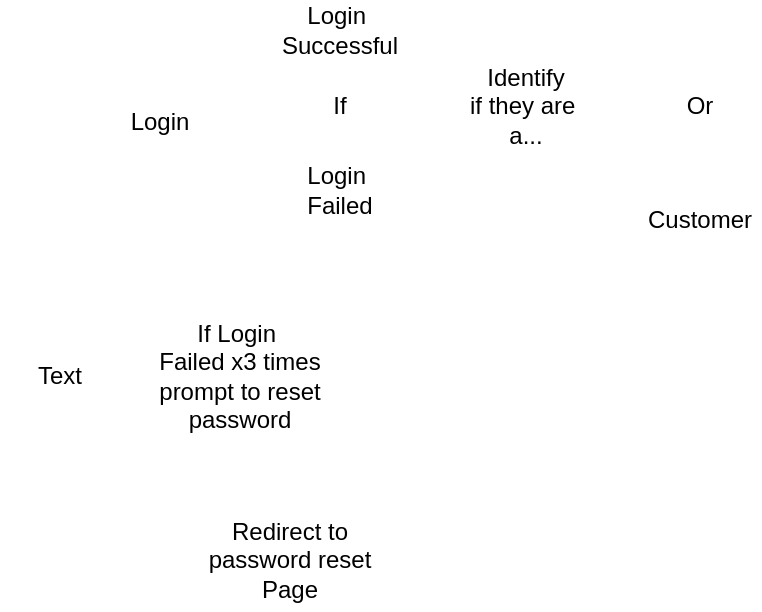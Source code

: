 <mxfile version="20.6.0" type="github">
  <diagram id="t_bRf5nmpINgXacCX_1j" name="Page-1">
    <mxGraphModel dx="782" dy="436" grid="1" gridSize="10" guides="1" tooltips="1" connect="1" arrows="1" fold="1" page="1" pageScale="1" pageWidth="850" pageHeight="1100" math="0" shadow="0">
      <root>
        <mxCell id="0" />
        <mxCell id="1" parent="0" />
        <mxCell id="0Pm57n_Jy9ew2opXhX-h-3" value="Login" style="text;html=1;strokeColor=none;fillColor=none;align=center;verticalAlign=middle;whiteSpace=wrap;rounded=0;" parent="1" vertex="1">
          <mxGeometry x="140" y="172" width="60" height="28" as="geometry" />
        </mxCell>
        <mxCell id="0Pm57n_Jy9ew2opXhX-h-5" value="Login&amp;nbsp;&lt;br&gt;Successful" style="text;html=1;strokeColor=none;fillColor=none;align=center;verticalAlign=middle;whiteSpace=wrap;rounded=0;" parent="1" vertex="1">
          <mxGeometry x="230" y="125" width="60" height="30" as="geometry" />
        </mxCell>
        <mxCell id="0Pm57n_Jy9ew2opXhX-h-6" value="Login&amp;nbsp;&lt;br&gt;Failed" style="text;html=1;strokeColor=none;fillColor=none;align=center;verticalAlign=middle;whiteSpace=wrap;rounded=0;" parent="1" vertex="1">
          <mxGeometry x="230" y="205" width="60" height="30" as="geometry" />
        </mxCell>
        <mxCell id="0Pm57n_Jy9ew2opXhX-h-14" value="If" style="text;html=1;strokeColor=none;fillColor=none;align=center;verticalAlign=middle;whiteSpace=wrap;rounded=0;" parent="1" vertex="1">
          <mxGeometry x="250" y="162.5" width="20" height="30" as="geometry" />
        </mxCell>
        <mxCell id="0Pm57n_Jy9ew2opXhX-h-22" value="Identify&lt;br&gt;if they are&amp;nbsp; a..." style="text;html=1;strokeColor=none;fillColor=none;align=center;verticalAlign=middle;whiteSpace=wrap;rounded=0;" parent="1" vertex="1">
          <mxGeometry x="323" y="155" width="60" height="45" as="geometry" />
        </mxCell>
        <mxCell id="7JcRBsNAkTVgppiOHkhz-1" value="Customer" style="text;html=1;strokeColor=none;fillColor=none;align=center;verticalAlign=middle;whiteSpace=wrap;rounded=0;" vertex="1" parent="1">
          <mxGeometry x="410" y="220" width="60" height="30" as="geometry" />
        </mxCell>
        <mxCell id="7JcRBsNAkTVgppiOHkhz-3" value="If Login&amp;nbsp;&lt;br&gt;Failed x3 times prompt to reset password" style="text;html=1;strokeColor=none;fillColor=none;align=center;verticalAlign=middle;whiteSpace=wrap;rounded=0;" vertex="1" parent="1">
          <mxGeometry x="160" y="280" width="100" height="65" as="geometry" />
        </mxCell>
        <mxCell id="7JcRBsNAkTVgppiOHkhz-5" value="Redirect to password reset Page" style="text;html=1;strokeColor=none;fillColor=none;align=center;verticalAlign=middle;whiteSpace=wrap;rounded=0;" vertex="1" parent="1">
          <mxGeometry x="180" y="380" width="110" height="50" as="geometry" />
        </mxCell>
        <mxCell id="7JcRBsNAkTVgppiOHkhz-7" value="Text" style="text;html=1;strokeColor=none;fillColor=none;align=center;verticalAlign=middle;whiteSpace=wrap;rounded=0;" vertex="1" parent="1">
          <mxGeometry x="90" y="297.5" width="60" height="30" as="geometry" />
        </mxCell>
        <mxCell id="7JcRBsNAkTVgppiOHkhz-8" value="Or" style="text;html=1;strokeColor=none;fillColor=none;align=center;verticalAlign=middle;whiteSpace=wrap;rounded=0;" vertex="1" parent="1">
          <mxGeometry x="410" y="162.5" width="60" height="30" as="geometry" />
        </mxCell>
      </root>
    </mxGraphModel>
  </diagram>
</mxfile>

